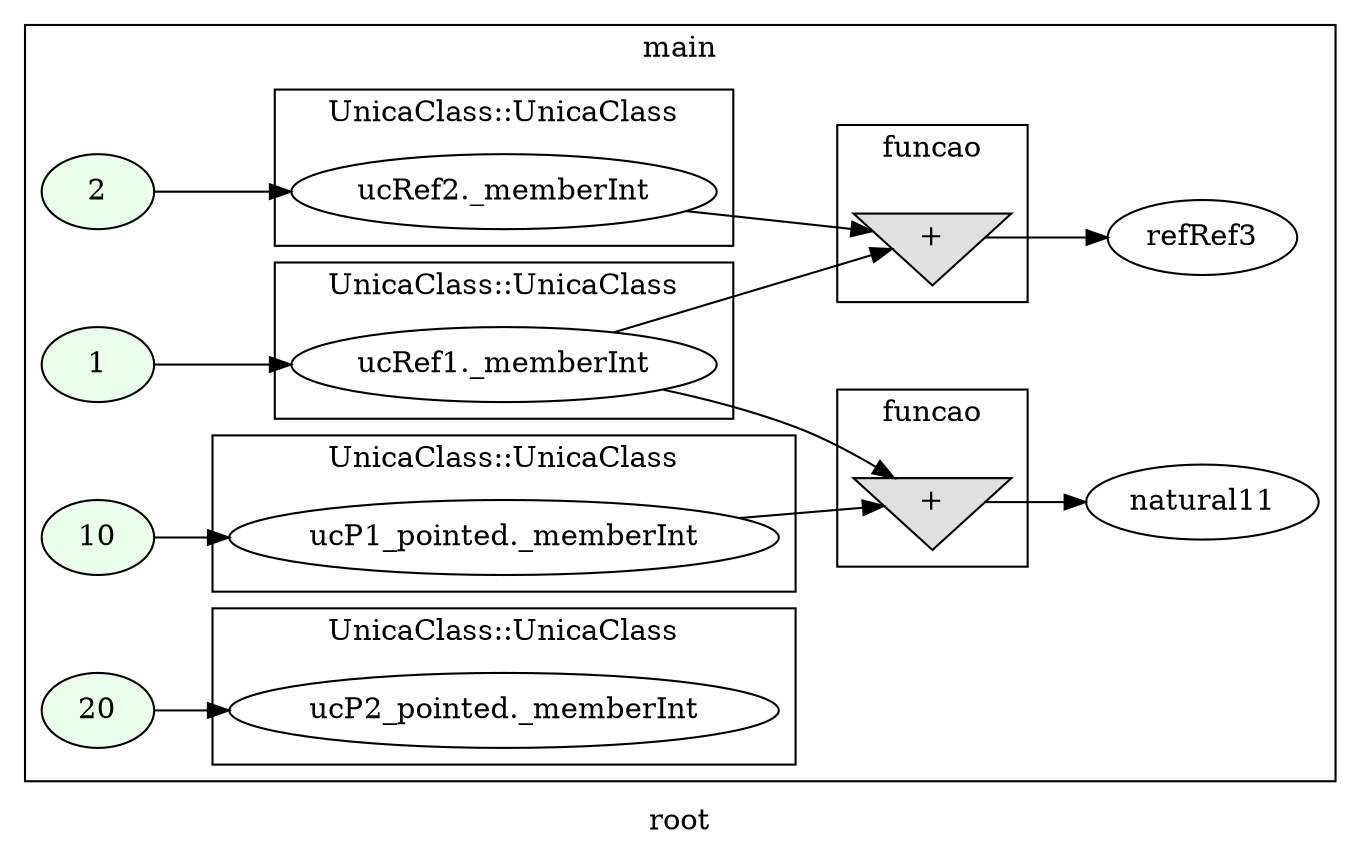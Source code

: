 digraph G
{
rankdir=LR;
label = "root";
subgraph cluster_1 {
label = "main";
parent = "G";
startinglines = "13_18_18";
	node_000001 [ label = "1", style=filled, fillcolor="#E9FFE9", startinglines=20 ]
	node_000004 [ label = "2", style=filled, fillcolor="#E9FFE9", startinglines=21 ]
	node_000007 [ label = "10", style=filled, fillcolor="#E9FFE9", startinglines=23 ]
	node_000010 [ label = "20", style=filled, fillcolor="#E9FFE9", startinglines=24 ]
	node_000014 [ label = "natural11", startingline=15 ]
	node_000016 [ label = "refRef3", startingline=15 ]
subgraph cluster_2 {
label = "UnicaClass::UnicaClass";
parent = "cluster_1";
startinglines = "18_18_20";
	node_000003 [ label = "ucRef1._memberInt", startingline=9 ]
}
subgraph cluster_3 {
label = "UnicaClass::UnicaClass";
parent = "cluster_1";
startinglines = "20_9_21";
	node_000006 [ label = "ucRef2._memberInt", startingline=9 ]
}
subgraph cluster_4 {
label = "UnicaClass::UnicaClass";
parent = "cluster_1";
startinglines = "9_22_23";
	node_000009 [ label = "ucP1_pointed._memberInt", startingline=9 ]
}
subgraph cluster_5 {
label = "UnicaClass::UnicaClass";
parent = "cluster_1";
startinglines = "23_9_24";
	node_000012 [ label = "ucP2_pointed._memberInt", startingline=9 ]
}
subgraph cluster_6 {
label = "funcao";
parent = "cluster_1";
startinglines = "24_9_26";
	node_000013 [ label = "+", shape=invtriangle, style=filled, fillcolor="#E0E0E0", startinglines=15 ]
}
subgraph cluster_7 {
label = "funcao";
parent = "cluster_1";
startinglines = "26_15_27";
	node_000015 [ label = "+", shape=invtriangle, style=filled, fillcolor="#E0E0E0", startinglines=15 ]
}
}
	node_000001 -> node_000003
	node_000004 -> node_000006
	node_000007 -> node_000009
	node_000010 -> node_000012
	node_000003 -> node_000013
	node_000003 -> node_000015
	node_000006 -> node_000015
	node_000009 -> node_000013
	node_000013 -> node_000014
	node_000015 -> node_000016
}
